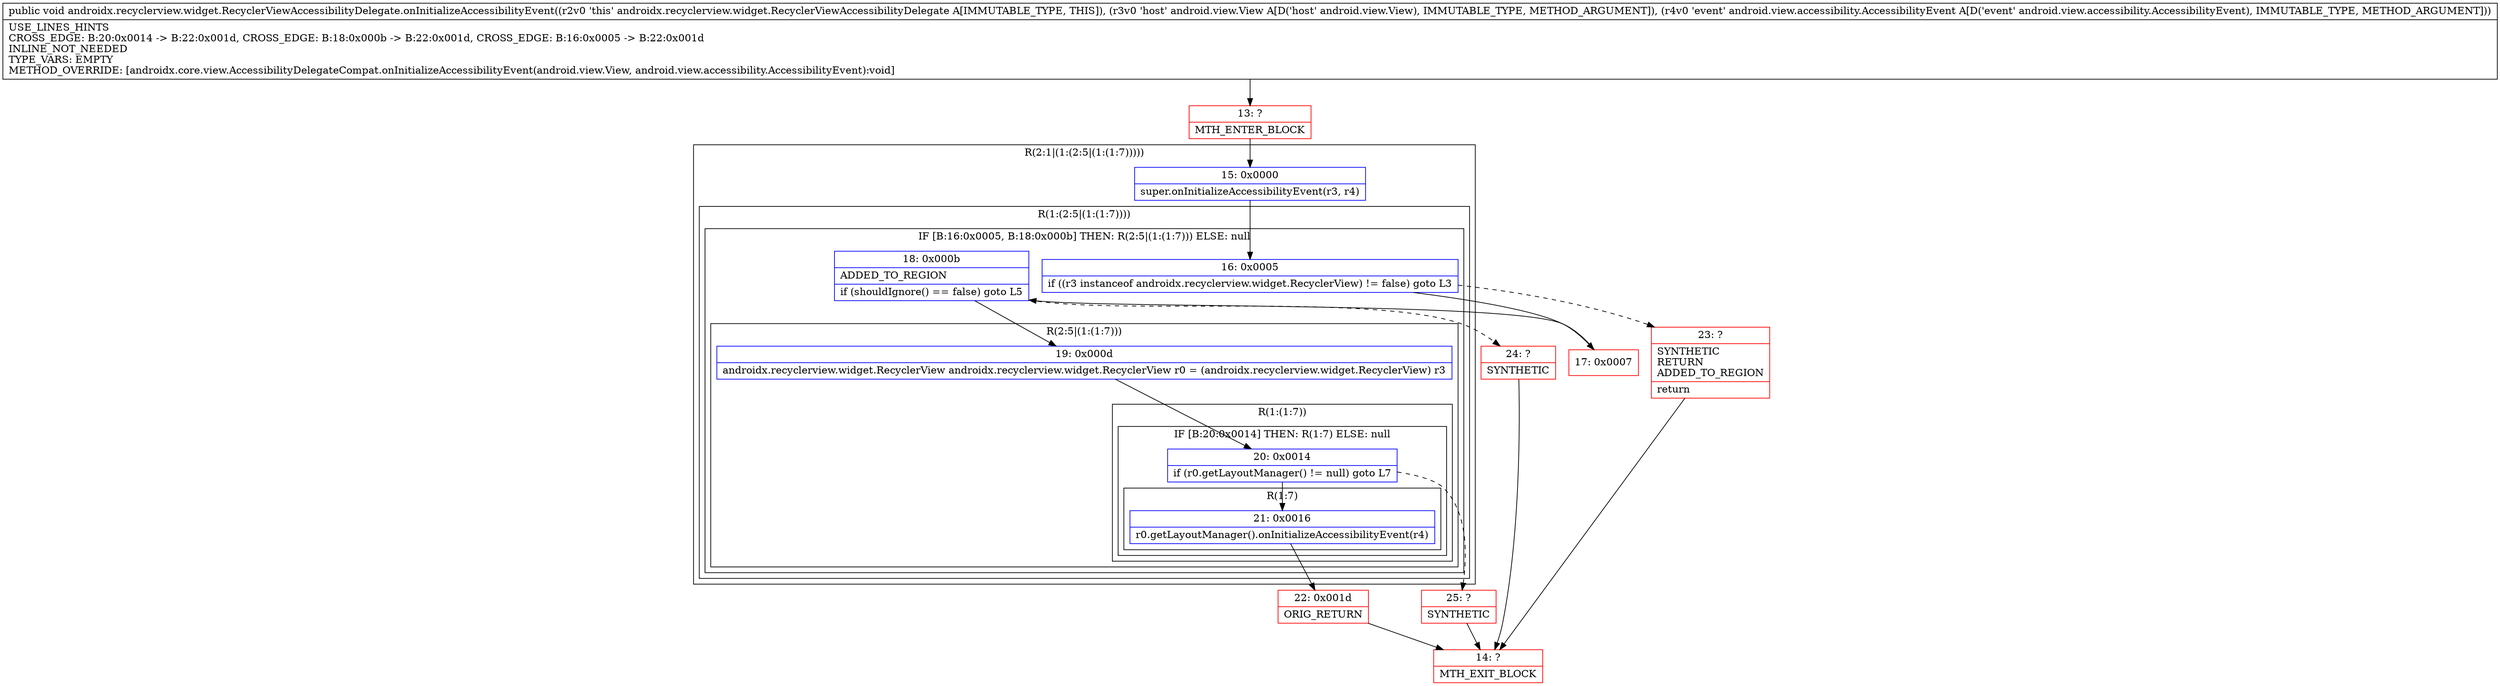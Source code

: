 digraph "CFG forandroidx.recyclerview.widget.RecyclerViewAccessibilityDelegate.onInitializeAccessibilityEvent(Landroid\/view\/View;Landroid\/view\/accessibility\/AccessibilityEvent;)V" {
subgraph cluster_Region_1068170281 {
label = "R(2:1|(1:(2:5|(1:(1:7)))))";
node [shape=record,color=blue];
Node_15 [shape=record,label="{15\:\ 0x0000|super.onInitializeAccessibilityEvent(r3, r4)\l}"];
subgraph cluster_Region_1112484390 {
label = "R(1:(2:5|(1:(1:7))))";
node [shape=record,color=blue];
subgraph cluster_IfRegion_1597965577 {
label = "IF [B:16:0x0005, B:18:0x000b] THEN: R(2:5|(1:(1:7))) ELSE: null";
node [shape=record,color=blue];
Node_16 [shape=record,label="{16\:\ 0x0005|if ((r3 instanceof androidx.recyclerview.widget.RecyclerView) != false) goto L3\l}"];
Node_18 [shape=record,label="{18\:\ 0x000b|ADDED_TO_REGION\l|if (shouldIgnore() == false) goto L5\l}"];
subgraph cluster_Region_1860166993 {
label = "R(2:5|(1:(1:7)))";
node [shape=record,color=blue];
Node_19 [shape=record,label="{19\:\ 0x000d|androidx.recyclerview.widget.RecyclerView androidx.recyclerview.widget.RecyclerView r0 = (androidx.recyclerview.widget.RecyclerView) r3\l}"];
subgraph cluster_Region_504187874 {
label = "R(1:(1:7))";
node [shape=record,color=blue];
subgraph cluster_IfRegion_1149859146 {
label = "IF [B:20:0x0014] THEN: R(1:7) ELSE: null";
node [shape=record,color=blue];
Node_20 [shape=record,label="{20\:\ 0x0014|if (r0.getLayoutManager() != null) goto L7\l}"];
subgraph cluster_Region_1105817913 {
label = "R(1:7)";
node [shape=record,color=blue];
Node_21 [shape=record,label="{21\:\ 0x0016|r0.getLayoutManager().onInitializeAccessibilityEvent(r4)\l}"];
}
}
}
}
}
}
}
Node_13 [shape=record,color=red,label="{13\:\ ?|MTH_ENTER_BLOCK\l}"];
Node_17 [shape=record,color=red,label="{17\:\ 0x0007}"];
Node_22 [shape=record,color=red,label="{22\:\ 0x001d|ORIG_RETURN\l}"];
Node_14 [shape=record,color=red,label="{14\:\ ?|MTH_EXIT_BLOCK\l}"];
Node_25 [shape=record,color=red,label="{25\:\ ?|SYNTHETIC\l}"];
Node_24 [shape=record,color=red,label="{24\:\ ?|SYNTHETIC\l}"];
Node_23 [shape=record,color=red,label="{23\:\ ?|SYNTHETIC\lRETURN\lADDED_TO_REGION\l|return\l}"];
MethodNode[shape=record,label="{public void androidx.recyclerview.widget.RecyclerViewAccessibilityDelegate.onInitializeAccessibilityEvent((r2v0 'this' androidx.recyclerview.widget.RecyclerViewAccessibilityDelegate A[IMMUTABLE_TYPE, THIS]), (r3v0 'host' android.view.View A[D('host' android.view.View), IMMUTABLE_TYPE, METHOD_ARGUMENT]), (r4v0 'event' android.view.accessibility.AccessibilityEvent A[D('event' android.view.accessibility.AccessibilityEvent), IMMUTABLE_TYPE, METHOD_ARGUMENT]))  | USE_LINES_HINTS\lCROSS_EDGE: B:20:0x0014 \-\> B:22:0x001d, CROSS_EDGE: B:18:0x000b \-\> B:22:0x001d, CROSS_EDGE: B:16:0x0005 \-\> B:22:0x001d\lINLINE_NOT_NEEDED\lTYPE_VARS: EMPTY\lMETHOD_OVERRIDE: [androidx.core.view.AccessibilityDelegateCompat.onInitializeAccessibilityEvent(android.view.View, android.view.accessibility.AccessibilityEvent):void]\l}"];
MethodNode -> Node_13;Node_15 -> Node_16;
Node_16 -> Node_17;
Node_16 -> Node_23[style=dashed];
Node_18 -> Node_19;
Node_18 -> Node_24[style=dashed];
Node_19 -> Node_20;
Node_20 -> Node_21;
Node_20 -> Node_25[style=dashed];
Node_21 -> Node_22;
Node_13 -> Node_15;
Node_17 -> Node_18;
Node_22 -> Node_14;
Node_25 -> Node_14;
Node_24 -> Node_14;
Node_23 -> Node_14;
}


